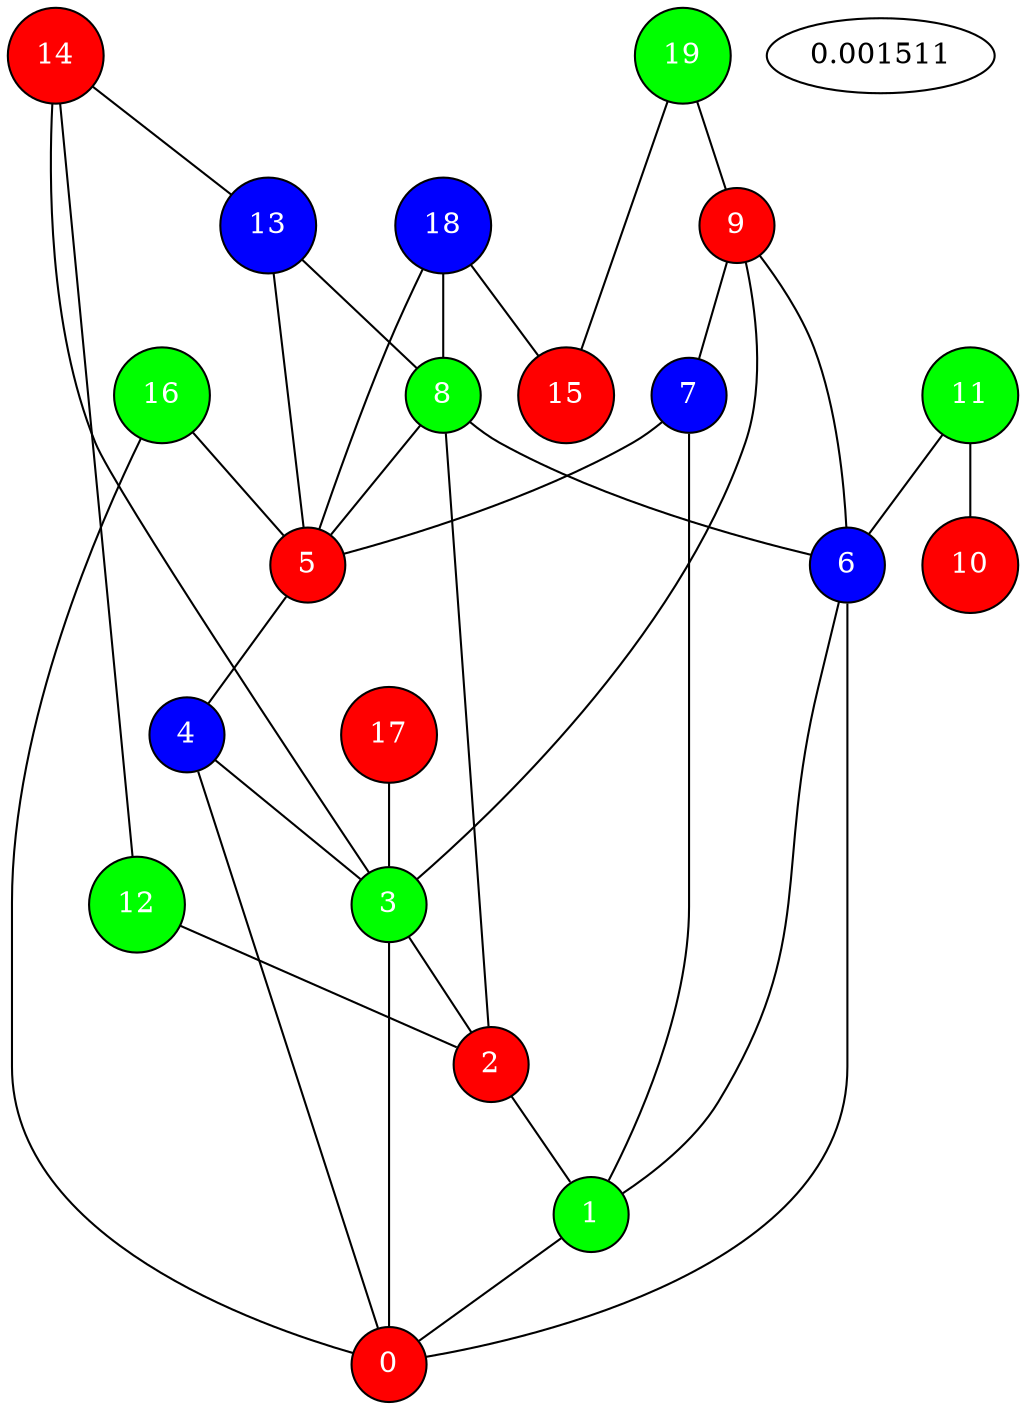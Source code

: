 strict graph A {
0 [shape=circle,sides=4,distortion="0.0",orientation="0.0",skew ="0.0",fontcolor=white,style=filled,fillcolor=red] ;
1 [shape=circle,sides=4,distortion="0.0",orientation="0.0",skew ="0.0",fontcolor=white,style=filled,fillcolor=green] ;
2 [shape=circle,sides=4,distortion="0.0",orientation="0.0",skew ="0.0",fontcolor=white,style=filled,fillcolor=red] ;
3 [shape=circle,sides=4,distortion="0.0",orientation="0.0",skew ="0.0",fontcolor=white,style=filled,fillcolor=green] ;
4 [shape=circle,sides=4,distortion="0.0",orientation="0.0",skew ="0.0",fontcolor=white,style=filled,fillcolor=blue] ;
5 [shape=circle,sides=4,distortion="0.0",orientation="0.0",skew ="0.0",fontcolor=white,style=filled,fillcolor=red] ;
6 [shape=circle,sides=4,distortion="0.0",orientation="0.0",skew ="0.0",fontcolor=white,style=filled,fillcolor=blue] ;
7 [shape=circle,sides=4,distortion="0.0",orientation="0.0",skew ="0.0",fontcolor=white,style=filled,fillcolor=blue] ;
8 [shape=circle,sides=4,distortion="0.0",orientation="0.0",skew ="0.0",fontcolor=white,style=filled,fillcolor=green] ;
9 [shape=circle,sides=4,distortion="0.0",orientation="0.0",skew ="0.0",fontcolor=white,style=filled,fillcolor=red] ;
10 [shape=circle,sides=4,distortion="0.0",orientation="0.0",skew ="0.0",fontcolor=white,style=filled,fillcolor=red] ;
11 [shape=circle,sides=4,distortion="0.0",orientation="0.0",skew ="0.0",fontcolor=white,style=filled,fillcolor=green] ;
12 [shape=circle,sides=4,distortion="0.0",orientation="0.0",skew ="0.0",fontcolor=white,style=filled,fillcolor=green] ;
13 [shape=circle,sides=4,distortion="0.0",orientation="0.0",skew ="0.0",fontcolor=white,style=filled,fillcolor=blue] ;
14 [shape=circle,sides=4,distortion="0.0",orientation="0.0",skew ="0.0",fontcolor=white,style=filled,fillcolor=red] ;
15 [shape=circle,sides=4,distortion="0.0",orientation="0.0",skew ="0.0",fontcolor=white,style=filled,fillcolor=red] ;
16 [shape=circle,sides=4,distortion="0.0",orientation="0.0",skew ="0.0",fontcolor=white,style=filled,fillcolor=green] ;
17 [shape=circle,sides=4,distortion="0.0",orientation="0.0",skew ="0.0",fontcolor=white,style=filled,fillcolor=red] ;
18 [shape=circle,sides=4,distortion="0.0",orientation="0.0",skew ="0.0",fontcolor=white,style=filled,fillcolor=blue] ;
19 [shape=circle,sides=4,distortion="0.0",orientation="0.0",skew ="0.0",fontcolor=white,style=filled,fillcolor=green] ;
1--0;
2--1;
3--0;
3--2;
4--0;
4--3;
5--4;
6--0;
6--1;
7--1;
7--5;
8--2;
8--5;
8--6;
9--3;
9--6;
9--7;
11--6;
11--10;
12--2;
13--5;
13--8;
14--3;
14--12;
14--13;
16--0;
16--5;
17--3;
18--5;
18--8;
18--15;
19--9;
19--15;
0.001511
}
